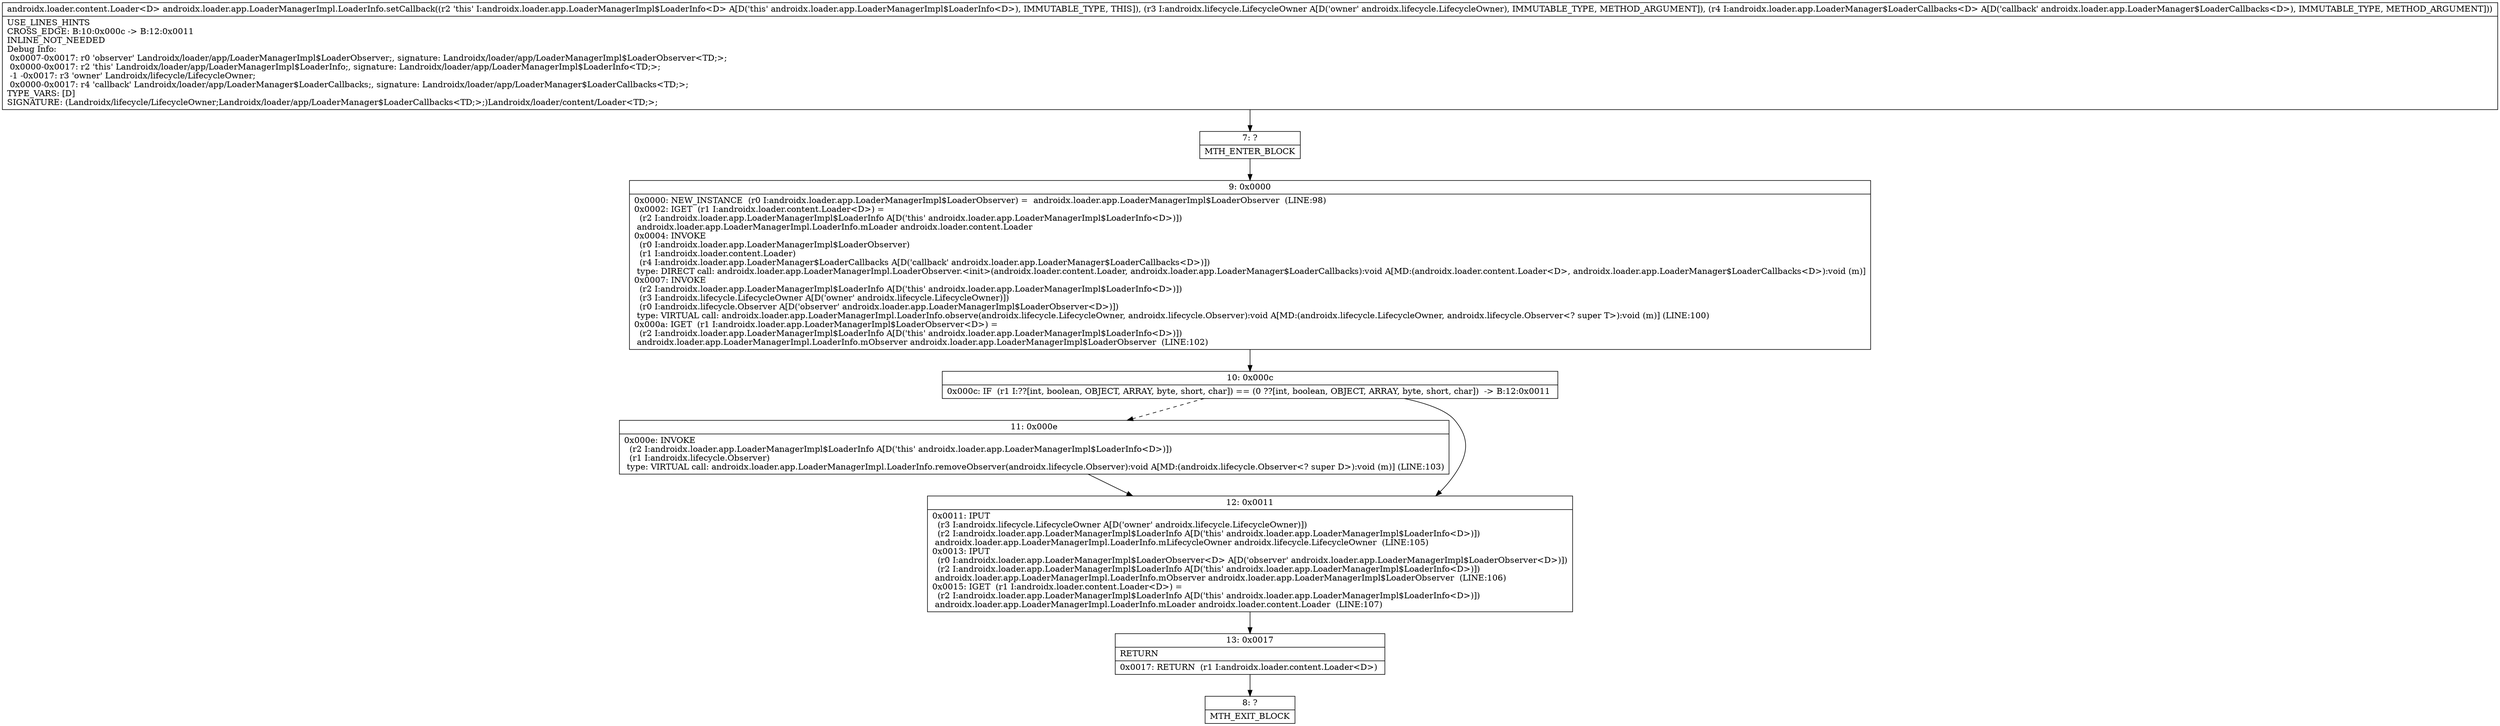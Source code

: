 digraph "CFG forandroidx.loader.app.LoaderManagerImpl.LoaderInfo.setCallback(Landroidx\/lifecycle\/LifecycleOwner;Landroidx\/loader\/app\/LoaderManager$LoaderCallbacks;)Landroidx\/loader\/content\/Loader;" {
Node_7 [shape=record,label="{7\:\ ?|MTH_ENTER_BLOCK\l}"];
Node_9 [shape=record,label="{9\:\ 0x0000|0x0000: NEW_INSTANCE  (r0 I:androidx.loader.app.LoaderManagerImpl$LoaderObserver) =  androidx.loader.app.LoaderManagerImpl$LoaderObserver  (LINE:98)\l0x0002: IGET  (r1 I:androidx.loader.content.Loader\<D\>) = \l  (r2 I:androidx.loader.app.LoaderManagerImpl$LoaderInfo A[D('this' androidx.loader.app.LoaderManagerImpl$LoaderInfo\<D\>)])\l androidx.loader.app.LoaderManagerImpl.LoaderInfo.mLoader androidx.loader.content.Loader \l0x0004: INVOKE  \l  (r0 I:androidx.loader.app.LoaderManagerImpl$LoaderObserver)\l  (r1 I:androidx.loader.content.Loader)\l  (r4 I:androidx.loader.app.LoaderManager$LoaderCallbacks A[D('callback' androidx.loader.app.LoaderManager$LoaderCallbacks\<D\>)])\l type: DIRECT call: androidx.loader.app.LoaderManagerImpl.LoaderObserver.\<init\>(androidx.loader.content.Loader, androidx.loader.app.LoaderManager$LoaderCallbacks):void A[MD:(androidx.loader.content.Loader\<D\>, androidx.loader.app.LoaderManager$LoaderCallbacks\<D\>):void (m)]\l0x0007: INVOKE  \l  (r2 I:androidx.loader.app.LoaderManagerImpl$LoaderInfo A[D('this' androidx.loader.app.LoaderManagerImpl$LoaderInfo\<D\>)])\l  (r3 I:androidx.lifecycle.LifecycleOwner A[D('owner' androidx.lifecycle.LifecycleOwner)])\l  (r0 I:androidx.lifecycle.Observer A[D('observer' androidx.loader.app.LoaderManagerImpl$LoaderObserver\<D\>)])\l type: VIRTUAL call: androidx.loader.app.LoaderManagerImpl.LoaderInfo.observe(androidx.lifecycle.LifecycleOwner, androidx.lifecycle.Observer):void A[MD:(androidx.lifecycle.LifecycleOwner, androidx.lifecycle.Observer\<? super T\>):void (m)] (LINE:100)\l0x000a: IGET  (r1 I:androidx.loader.app.LoaderManagerImpl$LoaderObserver\<D\>) = \l  (r2 I:androidx.loader.app.LoaderManagerImpl$LoaderInfo A[D('this' androidx.loader.app.LoaderManagerImpl$LoaderInfo\<D\>)])\l androidx.loader.app.LoaderManagerImpl.LoaderInfo.mObserver androidx.loader.app.LoaderManagerImpl$LoaderObserver  (LINE:102)\l}"];
Node_10 [shape=record,label="{10\:\ 0x000c|0x000c: IF  (r1 I:??[int, boolean, OBJECT, ARRAY, byte, short, char]) == (0 ??[int, boolean, OBJECT, ARRAY, byte, short, char])  \-\> B:12:0x0011 \l}"];
Node_11 [shape=record,label="{11\:\ 0x000e|0x000e: INVOKE  \l  (r2 I:androidx.loader.app.LoaderManagerImpl$LoaderInfo A[D('this' androidx.loader.app.LoaderManagerImpl$LoaderInfo\<D\>)])\l  (r1 I:androidx.lifecycle.Observer)\l type: VIRTUAL call: androidx.loader.app.LoaderManagerImpl.LoaderInfo.removeObserver(androidx.lifecycle.Observer):void A[MD:(androidx.lifecycle.Observer\<? super D\>):void (m)] (LINE:103)\l}"];
Node_12 [shape=record,label="{12\:\ 0x0011|0x0011: IPUT  \l  (r3 I:androidx.lifecycle.LifecycleOwner A[D('owner' androidx.lifecycle.LifecycleOwner)])\l  (r2 I:androidx.loader.app.LoaderManagerImpl$LoaderInfo A[D('this' androidx.loader.app.LoaderManagerImpl$LoaderInfo\<D\>)])\l androidx.loader.app.LoaderManagerImpl.LoaderInfo.mLifecycleOwner androidx.lifecycle.LifecycleOwner  (LINE:105)\l0x0013: IPUT  \l  (r0 I:androidx.loader.app.LoaderManagerImpl$LoaderObserver\<D\> A[D('observer' androidx.loader.app.LoaderManagerImpl$LoaderObserver\<D\>)])\l  (r2 I:androidx.loader.app.LoaderManagerImpl$LoaderInfo A[D('this' androidx.loader.app.LoaderManagerImpl$LoaderInfo\<D\>)])\l androidx.loader.app.LoaderManagerImpl.LoaderInfo.mObserver androidx.loader.app.LoaderManagerImpl$LoaderObserver  (LINE:106)\l0x0015: IGET  (r1 I:androidx.loader.content.Loader\<D\>) = \l  (r2 I:androidx.loader.app.LoaderManagerImpl$LoaderInfo A[D('this' androidx.loader.app.LoaderManagerImpl$LoaderInfo\<D\>)])\l androidx.loader.app.LoaderManagerImpl.LoaderInfo.mLoader androidx.loader.content.Loader  (LINE:107)\l}"];
Node_13 [shape=record,label="{13\:\ 0x0017|RETURN\l|0x0017: RETURN  (r1 I:androidx.loader.content.Loader\<D\>) \l}"];
Node_8 [shape=record,label="{8\:\ ?|MTH_EXIT_BLOCK\l}"];
MethodNode[shape=record,label="{androidx.loader.content.Loader\<D\> androidx.loader.app.LoaderManagerImpl.LoaderInfo.setCallback((r2 'this' I:androidx.loader.app.LoaderManagerImpl$LoaderInfo\<D\> A[D('this' androidx.loader.app.LoaderManagerImpl$LoaderInfo\<D\>), IMMUTABLE_TYPE, THIS]), (r3 I:androidx.lifecycle.LifecycleOwner A[D('owner' androidx.lifecycle.LifecycleOwner), IMMUTABLE_TYPE, METHOD_ARGUMENT]), (r4 I:androidx.loader.app.LoaderManager$LoaderCallbacks\<D\> A[D('callback' androidx.loader.app.LoaderManager$LoaderCallbacks\<D\>), IMMUTABLE_TYPE, METHOD_ARGUMENT]))  | USE_LINES_HINTS\lCROSS_EDGE: B:10:0x000c \-\> B:12:0x0011\lINLINE_NOT_NEEDED\lDebug Info:\l  0x0007\-0x0017: r0 'observer' Landroidx\/loader\/app\/LoaderManagerImpl$LoaderObserver;, signature: Landroidx\/loader\/app\/LoaderManagerImpl$LoaderObserver\<TD;\>;\l  0x0000\-0x0017: r2 'this' Landroidx\/loader\/app\/LoaderManagerImpl$LoaderInfo;, signature: Landroidx\/loader\/app\/LoaderManagerImpl$LoaderInfo\<TD;\>;\l  \-1 \-0x0017: r3 'owner' Landroidx\/lifecycle\/LifecycleOwner;\l  0x0000\-0x0017: r4 'callback' Landroidx\/loader\/app\/LoaderManager$LoaderCallbacks;, signature: Landroidx\/loader\/app\/LoaderManager$LoaderCallbacks\<TD;\>;\lTYPE_VARS: [D]\lSIGNATURE: (Landroidx\/lifecycle\/LifecycleOwner;Landroidx\/loader\/app\/LoaderManager$LoaderCallbacks\<TD;\>;)Landroidx\/loader\/content\/Loader\<TD;\>;\l}"];
MethodNode -> Node_7;Node_7 -> Node_9;
Node_9 -> Node_10;
Node_10 -> Node_11[style=dashed];
Node_10 -> Node_12;
Node_11 -> Node_12;
Node_12 -> Node_13;
Node_13 -> Node_8;
}

